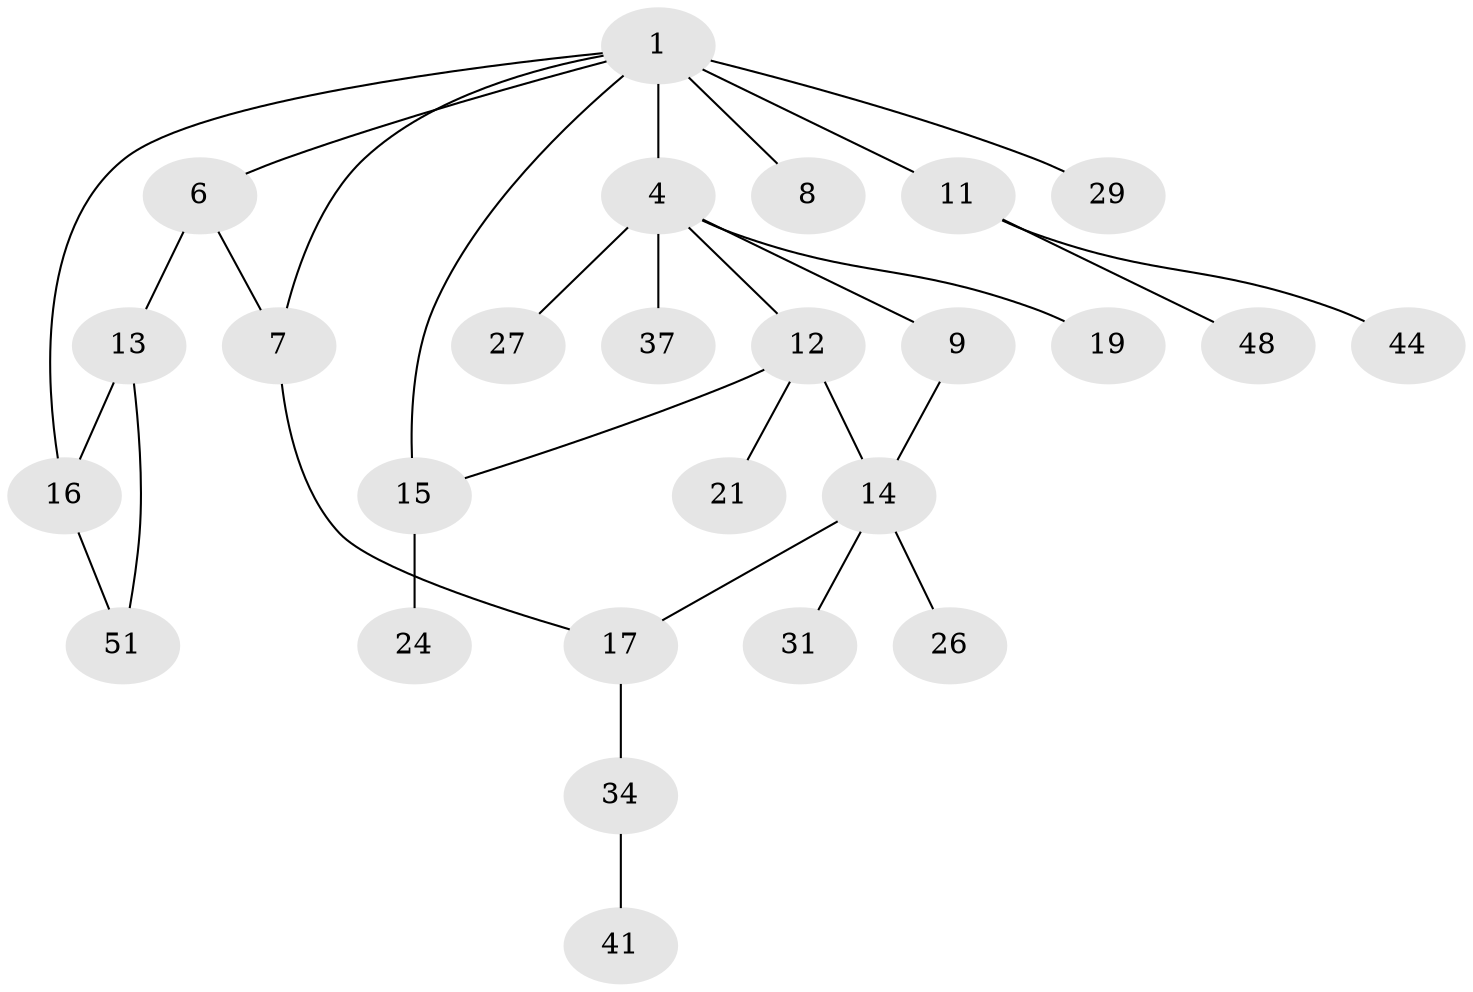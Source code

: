 // original degree distribution, {5: 0.019230769230769232, 6: 0.038461538461538464, 2: 0.2692307692307692, 4: 0.15384615384615385, 3: 0.1346153846153846, 1: 0.38461538461538464}
// Generated by graph-tools (version 1.1) at 2025/13/03/09/25 04:13:27]
// undirected, 26 vertices, 31 edges
graph export_dot {
graph [start="1"]
  node [color=gray90,style=filled];
  1 [super="+22+23+3+2"];
  4 [super="+5"];
  6;
  7 [super="+10"];
  8;
  9;
  11 [super="+40"];
  12 [super="+43"];
  13 [super="+28"];
  14 [super="+20+39+36"];
  15 [super="+30"];
  16 [super="+18+52+45"];
  17;
  19;
  21;
  24;
  26 [super="+32"];
  27 [super="+46"];
  29 [super="+42"];
  31;
  34 [super="+35+38"];
  37;
  41;
  44;
  48;
  51;
  1 -- 29;
  1 -- 7;
  1 -- 11 [weight=2];
  1 -- 8;
  1 -- 16;
  1 -- 4;
  1 -- 6;
  1 -- 15;
  4 -- 9;
  4 -- 37;
  4 -- 19;
  4 -- 27;
  4 -- 12;
  6 -- 7;
  6 -- 13;
  7 -- 17;
  9 -- 14;
  11 -- 48;
  11 -- 44;
  12 -- 21;
  12 -- 14;
  12 -- 15;
  13 -- 16 [weight=2];
  13 -- 51;
  14 -- 31;
  14 -- 17;
  14 -- 26;
  15 -- 24;
  16 -- 51;
  17 -- 34;
  34 -- 41;
}
